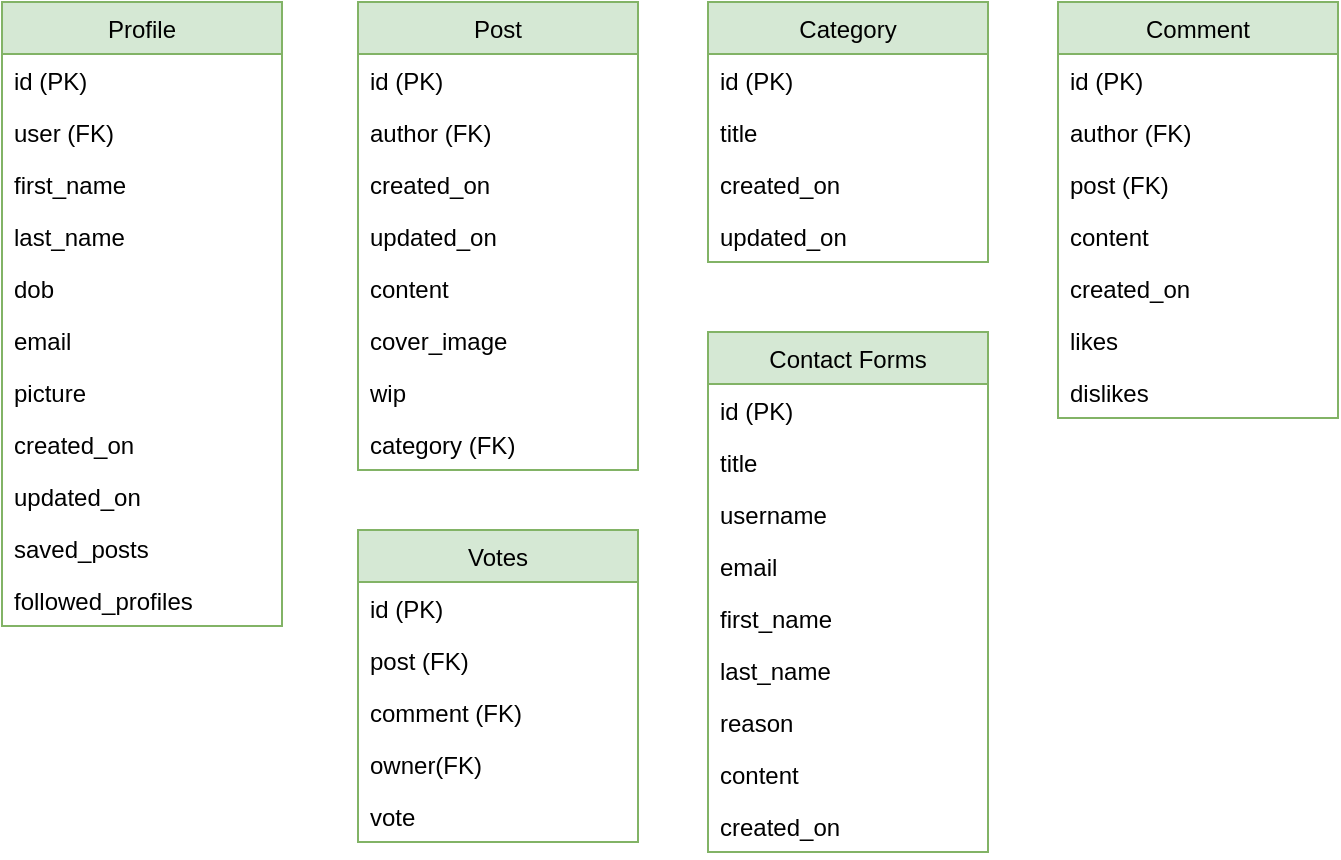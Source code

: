 <mxfile version="20.4.0" type="device"><diagram id="C5RBs43oDa-KdzZeNtuy" name="Page-1"><mxGraphModel dx="1220" dy="1104" grid="0" gridSize="10" guides="1" tooltips="1" connect="1" arrows="1" fold="1" page="1" pageScale="1" pageWidth="827" pageHeight="1169" background="#FFFFFF" math="0" shadow="0"><root><mxCell id="WIyWlLk6GJQsqaUBKTNV-0"/><mxCell id="WIyWlLk6GJQsqaUBKTNV-1" parent="WIyWlLk6GJQsqaUBKTNV-0"/><mxCell id="GiqLuywzvAT617X6qaqu-33" value="Profile" style="swimlane;fontStyle=0;childLayout=stackLayout;horizontal=1;startSize=26;horizontalStack=0;resizeParent=1;resizeParentMax=0;resizeLast=0;collapsible=1;marginBottom=0;labelBackgroundColor=none;fillColor=#d5e8d4;strokeColor=#82b366;" parent="WIyWlLk6GJQsqaUBKTNV-1" vertex="1"><mxGeometry x="99" y="95" width="140" height="312" as="geometry"/></mxCell><mxCell id="GiqLuywzvAT617X6qaqu-34" value="id (PK)" style="text;strokeColor=none;fillColor=none;align=left;verticalAlign=top;spacingLeft=4;spacingRight=4;overflow=hidden;rotatable=0;points=[[0,0.5],[1,0.5]];portConstraint=eastwest;labelBackgroundColor=none;" parent="GiqLuywzvAT617X6qaqu-33" vertex="1"><mxGeometry y="26" width="140" height="26" as="geometry"/></mxCell><mxCell id="GiqLuywzvAT617X6qaqu-50" value="user (FK)" style="text;strokeColor=none;fillColor=none;align=left;verticalAlign=top;spacingLeft=4;spacingRight=4;overflow=hidden;rotatable=0;points=[[0,0.5],[1,0.5]];portConstraint=eastwest;labelBackgroundColor=none;" parent="GiqLuywzvAT617X6qaqu-33" vertex="1"><mxGeometry y="52" width="140" height="26" as="geometry"/></mxCell><mxCell id="GiqLuywzvAT617X6qaqu-44" value="first_name" style="text;strokeColor=none;fillColor=none;align=left;verticalAlign=top;spacingLeft=4;spacingRight=4;overflow=hidden;rotatable=0;points=[[0,0.5],[1,0.5]];portConstraint=eastwest;labelBackgroundColor=none;" parent="GiqLuywzvAT617X6qaqu-33" vertex="1"><mxGeometry y="78" width="140" height="26" as="geometry"/></mxCell><mxCell id="GiqLuywzvAT617X6qaqu-49" value="last_name" style="text;strokeColor=none;fillColor=none;align=left;verticalAlign=top;spacingLeft=4;spacingRight=4;overflow=hidden;rotatable=0;points=[[0,0.5],[1,0.5]];portConstraint=eastwest;labelBackgroundColor=none;" parent="GiqLuywzvAT617X6qaqu-33" vertex="1"><mxGeometry y="104" width="140" height="26" as="geometry"/></mxCell><mxCell id="GiqLuywzvAT617X6qaqu-45" value="dob" style="text;strokeColor=none;fillColor=none;align=left;verticalAlign=top;spacingLeft=4;spacingRight=4;overflow=hidden;rotatable=0;points=[[0,0.5],[1,0.5]];portConstraint=eastwest;labelBackgroundColor=none;" parent="GiqLuywzvAT617X6qaqu-33" vertex="1"><mxGeometry y="130" width="140" height="26" as="geometry"/></mxCell><mxCell id="GiqLuywzvAT617X6qaqu-51" value="email" style="text;strokeColor=none;fillColor=none;align=left;verticalAlign=top;spacingLeft=4;spacingRight=4;overflow=hidden;rotatable=0;points=[[0,0.5],[1,0.5]];portConstraint=eastwest;labelBackgroundColor=none;" parent="GiqLuywzvAT617X6qaqu-33" vertex="1"><mxGeometry y="156" width="140" height="26" as="geometry"/></mxCell><mxCell id="GiqLuywzvAT617X6qaqu-46" value="picture" style="text;strokeColor=none;fillColor=none;align=left;verticalAlign=top;spacingLeft=4;spacingRight=4;overflow=hidden;rotatable=0;points=[[0,0.5],[1,0.5]];portConstraint=eastwest;labelBackgroundColor=none;" parent="GiqLuywzvAT617X6qaqu-33" vertex="1"><mxGeometry y="182" width="140" height="26" as="geometry"/></mxCell><mxCell id="GiqLuywzvAT617X6qaqu-65" value="created_on" style="text;strokeColor=none;fillColor=none;align=left;verticalAlign=top;spacingLeft=4;spacingRight=4;overflow=hidden;rotatable=0;points=[[0,0.5],[1,0.5]];portConstraint=eastwest;labelBackgroundColor=none;" parent="GiqLuywzvAT617X6qaqu-33" vertex="1"><mxGeometry y="208" width="140" height="26" as="geometry"/></mxCell><mxCell id="GiqLuywzvAT617X6qaqu-66" value="updated_on" style="text;strokeColor=none;fillColor=none;align=left;verticalAlign=top;spacingLeft=4;spacingRight=4;overflow=hidden;rotatable=0;points=[[0,0.5],[1,0.5]];portConstraint=eastwest;labelBackgroundColor=none;" parent="GiqLuywzvAT617X6qaqu-33" vertex="1"><mxGeometry y="234" width="140" height="26" as="geometry"/></mxCell><mxCell id="GiqLuywzvAT617X6qaqu-67" value="saved_posts" style="text;strokeColor=none;fillColor=none;align=left;verticalAlign=top;spacingLeft=4;spacingRight=4;overflow=hidden;rotatable=0;points=[[0,0.5],[1,0.5]];portConstraint=eastwest;labelBackgroundColor=none;" parent="GiqLuywzvAT617X6qaqu-33" vertex="1"><mxGeometry y="260" width="140" height="26" as="geometry"/></mxCell><mxCell id="PhGVrZg9ta3cjdjSkcBk-12" value="followed_profiles" style="text;strokeColor=none;fillColor=none;align=left;verticalAlign=top;spacingLeft=4;spacingRight=4;overflow=hidden;rotatable=0;points=[[0,0.5],[1,0.5]];portConstraint=eastwest;labelBackgroundColor=none;" parent="GiqLuywzvAT617X6qaqu-33" vertex="1"><mxGeometry y="286" width="140" height="26" as="geometry"/></mxCell><mxCell id="GiqLuywzvAT617X6qaqu-69" value="Post" style="swimlane;fontStyle=0;childLayout=stackLayout;horizontal=1;startSize=26;horizontalStack=0;resizeParent=1;resizeParentMax=0;resizeLast=0;collapsible=1;marginBottom=0;labelBackgroundColor=none;fillColor=#d5e8d4;strokeColor=#82b366;" parent="WIyWlLk6GJQsqaUBKTNV-1" vertex="1"><mxGeometry x="277" y="95" width="140" height="234" as="geometry"/></mxCell><mxCell id="GiqLuywzvAT617X6qaqu-70" value="id (PK)" style="text;strokeColor=none;fillColor=none;align=left;verticalAlign=top;spacingLeft=4;spacingRight=4;overflow=hidden;rotatable=0;points=[[0,0.5],[1,0.5]];portConstraint=eastwest;labelBackgroundColor=none;" parent="GiqLuywzvAT617X6qaqu-69" vertex="1"><mxGeometry y="26" width="140" height="26" as="geometry"/></mxCell><mxCell id="GiqLuywzvAT617X6qaqu-72" value="author (FK)" style="text;strokeColor=none;fillColor=none;align=left;verticalAlign=top;spacingLeft=4;spacingRight=4;overflow=hidden;rotatable=0;points=[[0,0.5],[1,0.5]];portConstraint=eastwest;labelBackgroundColor=none;" parent="GiqLuywzvAT617X6qaqu-69" vertex="1"><mxGeometry y="52" width="140" height="26" as="geometry"/></mxCell><mxCell id="GiqLuywzvAT617X6qaqu-73" value="created_on" style="text;strokeColor=none;fillColor=none;align=left;verticalAlign=top;spacingLeft=4;spacingRight=4;overflow=hidden;rotatable=0;points=[[0,0.5],[1,0.5]];portConstraint=eastwest;labelBackgroundColor=none;" parent="GiqLuywzvAT617X6qaqu-69" vertex="1"><mxGeometry y="78" width="140" height="26" as="geometry"/></mxCell><mxCell id="GiqLuywzvAT617X6qaqu-74" value="updated_on" style="text;strokeColor=none;fillColor=none;align=left;verticalAlign=top;spacingLeft=4;spacingRight=4;overflow=hidden;rotatable=0;points=[[0,0.5],[1,0.5]];portConstraint=eastwest;labelBackgroundColor=none;" parent="GiqLuywzvAT617X6qaqu-69" vertex="1"><mxGeometry y="104" width="140" height="26" as="geometry"/></mxCell><mxCell id="GiqLuywzvAT617X6qaqu-75" value="content" style="text;strokeColor=none;fillColor=none;align=left;verticalAlign=top;spacingLeft=4;spacingRight=4;overflow=hidden;rotatable=0;points=[[0,0.5],[1,0.5]];portConstraint=eastwest;labelBackgroundColor=none;" parent="GiqLuywzvAT617X6qaqu-69" vertex="1"><mxGeometry y="130" width="140" height="26" as="geometry"/></mxCell><mxCell id="GiqLuywzvAT617X6qaqu-76" value="cover_image" style="text;strokeColor=none;fillColor=none;align=left;verticalAlign=top;spacingLeft=4;spacingRight=4;overflow=hidden;rotatable=0;points=[[0,0.5],[1,0.5]];portConstraint=eastwest;labelBackgroundColor=none;" parent="GiqLuywzvAT617X6qaqu-69" vertex="1"><mxGeometry y="156" width="140" height="26" as="geometry"/></mxCell><mxCell id="GiqLuywzvAT617X6qaqu-77" value="wip" style="text;strokeColor=none;fillColor=none;align=left;verticalAlign=top;spacingLeft=4;spacingRight=4;overflow=hidden;rotatable=0;points=[[0,0.5],[1,0.5]];portConstraint=eastwest;labelBackgroundColor=none;" parent="GiqLuywzvAT617X6qaqu-69" vertex="1"><mxGeometry y="182" width="140" height="26" as="geometry"/></mxCell><mxCell id="PhGVrZg9ta3cjdjSkcBk-10" value="category (FK)" style="text;strokeColor=none;fillColor=none;align=left;verticalAlign=top;spacingLeft=4;spacingRight=4;overflow=hidden;rotatable=0;points=[[0,0.5],[1,0.5]];portConstraint=eastwest;labelBackgroundColor=none;" parent="GiqLuywzvAT617X6qaqu-69" vertex="1"><mxGeometry y="208" width="140" height="26" as="geometry"/></mxCell><mxCell id="GiqLuywzvAT617X6qaqu-81" value="Comment" style="swimlane;fontStyle=0;childLayout=stackLayout;horizontal=1;startSize=26;horizontalStack=0;resizeParent=1;resizeParentMax=0;resizeLast=0;collapsible=1;marginBottom=0;labelBackgroundColor=none;fillColor=#d5e8d4;strokeColor=#82b366;" parent="WIyWlLk6GJQsqaUBKTNV-1" vertex="1"><mxGeometry x="627" y="95" width="140" height="208" as="geometry"/></mxCell><mxCell id="GiqLuywzvAT617X6qaqu-82" value="id (PK)" style="text;strokeColor=none;fillColor=none;align=left;verticalAlign=top;spacingLeft=4;spacingRight=4;overflow=hidden;rotatable=0;points=[[0,0.5],[1,0.5]];portConstraint=eastwest;labelBackgroundColor=none;" parent="GiqLuywzvAT617X6qaqu-81" vertex="1"><mxGeometry y="26" width="140" height="26" as="geometry"/></mxCell><mxCell id="GiqLuywzvAT617X6qaqu-83" value="author (FK)" style="text;strokeColor=none;fillColor=none;align=left;verticalAlign=top;spacingLeft=4;spacingRight=4;overflow=hidden;rotatable=0;points=[[0,0.5],[1,0.5]];portConstraint=eastwest;labelBackgroundColor=none;" parent="GiqLuywzvAT617X6qaqu-81" vertex="1"><mxGeometry y="52" width="140" height="26" as="geometry"/></mxCell><mxCell id="GiqLuywzvAT617X6qaqu-84" value="post (FK)" style="text;strokeColor=none;fillColor=none;align=left;verticalAlign=top;spacingLeft=4;spacingRight=4;overflow=hidden;rotatable=0;points=[[0,0.5],[1,0.5]];portConstraint=eastwest;labelBackgroundColor=none;" parent="GiqLuywzvAT617X6qaqu-81" vertex="1"><mxGeometry y="78" width="140" height="26" as="geometry"/></mxCell><mxCell id="GiqLuywzvAT617X6qaqu-85" value="content" style="text;strokeColor=none;fillColor=none;align=left;verticalAlign=top;spacingLeft=4;spacingRight=4;overflow=hidden;rotatable=0;points=[[0,0.5],[1,0.5]];portConstraint=eastwest;labelBackgroundColor=none;" parent="GiqLuywzvAT617X6qaqu-81" vertex="1"><mxGeometry y="104" width="140" height="26" as="geometry"/></mxCell><mxCell id="GiqLuywzvAT617X6qaqu-86" value="created_on" style="text;strokeColor=none;fillColor=none;align=left;verticalAlign=top;spacingLeft=4;spacingRight=4;overflow=hidden;rotatable=0;points=[[0,0.5],[1,0.5]];portConstraint=eastwest;labelBackgroundColor=none;" parent="GiqLuywzvAT617X6qaqu-81" vertex="1"><mxGeometry y="130" width="140" height="26" as="geometry"/></mxCell><mxCell id="PhGVrZg9ta3cjdjSkcBk-11" value="likes" style="text;strokeColor=none;fillColor=none;align=left;verticalAlign=top;spacingLeft=4;spacingRight=4;overflow=hidden;rotatable=0;points=[[0,0.5],[1,0.5]];portConstraint=eastwest;labelBackgroundColor=none;" parent="GiqLuywzvAT617X6qaqu-81" vertex="1"><mxGeometry y="156" width="140" height="26" as="geometry"/></mxCell><mxCell id="GiqLuywzvAT617X6qaqu-88" value="dislikes" style="text;strokeColor=none;fillColor=none;align=left;verticalAlign=top;spacingLeft=4;spacingRight=4;overflow=hidden;rotatable=0;points=[[0,0.5],[1,0.5]];portConstraint=eastwest;labelBackgroundColor=none;" parent="GiqLuywzvAT617X6qaqu-81" vertex="1"><mxGeometry y="182" width="140" height="26" as="geometry"/></mxCell><mxCell id="PhGVrZg9ta3cjdjSkcBk-0" value="Category" style="swimlane;fontStyle=0;childLayout=stackLayout;horizontal=1;startSize=26;horizontalStack=0;resizeParent=1;resizeParentMax=0;resizeLast=0;collapsible=1;marginBottom=0;labelBackgroundColor=none;fillColor=#d5e8d4;strokeColor=#82b366;" parent="WIyWlLk6GJQsqaUBKTNV-1" vertex="1"><mxGeometry x="452" y="95" width="140" height="130" as="geometry"/></mxCell><mxCell id="PhGVrZg9ta3cjdjSkcBk-1" value="id (PK)" style="text;strokeColor=none;fillColor=none;align=left;verticalAlign=top;spacingLeft=4;spacingRight=4;overflow=hidden;rotatable=0;points=[[0,0.5],[1,0.5]];portConstraint=eastwest;labelBackgroundColor=none;" parent="PhGVrZg9ta3cjdjSkcBk-0" vertex="1"><mxGeometry y="26" width="140" height="26" as="geometry"/></mxCell><mxCell id="PhGVrZg9ta3cjdjSkcBk-8" value="title" style="text;strokeColor=none;fillColor=none;align=left;verticalAlign=top;spacingLeft=4;spacingRight=4;overflow=hidden;rotatable=0;points=[[0,0.5],[1,0.5]];portConstraint=eastwest;labelBackgroundColor=none;" parent="PhGVrZg9ta3cjdjSkcBk-0" vertex="1"><mxGeometry y="52" width="140" height="26" as="geometry"/></mxCell><mxCell id="PhGVrZg9ta3cjdjSkcBk-3" value="created_on" style="text;strokeColor=none;fillColor=none;align=left;verticalAlign=top;spacingLeft=4;spacingRight=4;overflow=hidden;rotatable=0;points=[[0,0.5],[1,0.5]];portConstraint=eastwest;labelBackgroundColor=none;" parent="PhGVrZg9ta3cjdjSkcBk-0" vertex="1"><mxGeometry y="78" width="140" height="26" as="geometry"/></mxCell><mxCell id="PhGVrZg9ta3cjdjSkcBk-4" value="updated_on" style="text;strokeColor=none;fillColor=none;align=left;verticalAlign=top;spacingLeft=4;spacingRight=4;overflow=hidden;rotatable=0;points=[[0,0.5],[1,0.5]];portConstraint=eastwest;labelBackgroundColor=none;" parent="PhGVrZg9ta3cjdjSkcBk-0" vertex="1"><mxGeometry y="104" width="140" height="26" as="geometry"/></mxCell><mxCell id="PhGVrZg9ta3cjdjSkcBk-13" value="Contact Forms" style="swimlane;fontStyle=0;childLayout=stackLayout;horizontal=1;startSize=26;horizontalStack=0;resizeParent=1;resizeParentMax=0;resizeLast=0;collapsible=1;marginBottom=0;labelBackgroundColor=none;fillColor=#d5e8d4;strokeColor=#82b366;" parent="WIyWlLk6GJQsqaUBKTNV-1" vertex="1"><mxGeometry x="452" y="260" width="140" height="260" as="geometry"/></mxCell><mxCell id="PhGVrZg9ta3cjdjSkcBk-14" value="id (PK)" style="text;strokeColor=none;fillColor=none;align=left;verticalAlign=top;spacingLeft=4;spacingRight=4;overflow=hidden;rotatable=0;points=[[0,0.5],[1,0.5]];portConstraint=eastwest;labelBackgroundColor=none;" parent="PhGVrZg9ta3cjdjSkcBk-13" vertex="1"><mxGeometry y="26" width="140" height="26" as="geometry"/></mxCell><mxCell id="PhGVrZg9ta3cjdjSkcBk-18" value="title" style="text;strokeColor=none;fillColor=none;align=left;verticalAlign=top;spacingLeft=4;spacingRight=4;overflow=hidden;rotatable=0;points=[[0,0.5],[1,0.5]];portConstraint=eastwest;labelBackgroundColor=none;" parent="PhGVrZg9ta3cjdjSkcBk-13" vertex="1"><mxGeometry y="52" width="140" height="26" as="geometry"/></mxCell><mxCell id="PhGVrZg9ta3cjdjSkcBk-15" value="username" style="text;strokeColor=none;fillColor=none;align=left;verticalAlign=top;spacingLeft=4;spacingRight=4;overflow=hidden;rotatable=0;points=[[0,0.5],[1,0.5]];portConstraint=eastwest;labelBackgroundColor=none;" parent="PhGVrZg9ta3cjdjSkcBk-13" vertex="1"><mxGeometry y="78" width="140" height="26" as="geometry"/></mxCell><mxCell id="PhGVrZg9ta3cjdjSkcBk-19" value="email" style="text;strokeColor=none;fillColor=none;align=left;verticalAlign=top;spacingLeft=4;spacingRight=4;overflow=hidden;rotatable=0;points=[[0,0.5],[1,0.5]];portConstraint=eastwest;labelBackgroundColor=none;" parent="PhGVrZg9ta3cjdjSkcBk-13" vertex="1"><mxGeometry y="104" width="140" height="26" as="geometry"/></mxCell><mxCell id="PhGVrZg9ta3cjdjSkcBk-20" value="first_name" style="text;strokeColor=none;fillColor=none;align=left;verticalAlign=top;spacingLeft=4;spacingRight=4;overflow=hidden;rotatable=0;points=[[0,0.5],[1,0.5]];portConstraint=eastwest;labelBackgroundColor=none;" parent="PhGVrZg9ta3cjdjSkcBk-13" vertex="1"><mxGeometry y="130" width="140" height="26" as="geometry"/></mxCell><mxCell id="PhGVrZg9ta3cjdjSkcBk-21" value="last_name" style="text;strokeColor=none;fillColor=none;align=left;verticalAlign=top;spacingLeft=4;spacingRight=4;overflow=hidden;rotatable=0;points=[[0,0.5],[1,0.5]];portConstraint=eastwest;labelBackgroundColor=none;" parent="PhGVrZg9ta3cjdjSkcBk-13" vertex="1"><mxGeometry y="156" width="140" height="26" as="geometry"/></mxCell><mxCell id="PhGVrZg9ta3cjdjSkcBk-22" value="reason" style="text;strokeColor=none;fillColor=none;align=left;verticalAlign=top;spacingLeft=4;spacingRight=4;overflow=hidden;rotatable=0;points=[[0,0.5],[1,0.5]];portConstraint=eastwest;labelBackgroundColor=none;" parent="PhGVrZg9ta3cjdjSkcBk-13" vertex="1"><mxGeometry y="182" width="140" height="26" as="geometry"/></mxCell><mxCell id="PhGVrZg9ta3cjdjSkcBk-23" value="content" style="text;strokeColor=none;fillColor=none;align=left;verticalAlign=top;spacingLeft=4;spacingRight=4;overflow=hidden;rotatable=0;points=[[0,0.5],[1,0.5]];portConstraint=eastwest;labelBackgroundColor=none;" parent="PhGVrZg9ta3cjdjSkcBk-13" vertex="1"><mxGeometry y="208" width="140" height="26" as="geometry"/></mxCell><mxCell id="PhGVrZg9ta3cjdjSkcBk-16" value="created_on" style="text;strokeColor=none;fillColor=none;align=left;verticalAlign=top;spacingLeft=4;spacingRight=4;overflow=hidden;rotatable=0;points=[[0,0.5],[1,0.5]];portConstraint=eastwest;labelBackgroundColor=none;" parent="PhGVrZg9ta3cjdjSkcBk-13" vertex="1"><mxGeometry y="234" width="140" height="26" as="geometry"/></mxCell><mxCell id="8CTudcWOJ0AUwI9pFu7N-0" value="Votes" style="swimlane;fontStyle=0;childLayout=stackLayout;horizontal=1;startSize=26;horizontalStack=0;resizeParent=1;resizeParentMax=0;resizeLast=0;collapsible=1;marginBottom=0;labelBackgroundColor=none;fillColor=#d5e8d4;strokeColor=#82b366;" vertex="1" parent="WIyWlLk6GJQsqaUBKTNV-1"><mxGeometry x="277" y="359" width="140" height="156" as="geometry"/></mxCell><mxCell id="8CTudcWOJ0AUwI9pFu7N-1" value="id (PK)" style="text;strokeColor=none;fillColor=none;align=left;verticalAlign=top;spacingLeft=4;spacingRight=4;overflow=hidden;rotatable=0;points=[[0,0.5],[1,0.5]];portConstraint=eastwest;labelBackgroundColor=none;" vertex="1" parent="8CTudcWOJ0AUwI9pFu7N-0"><mxGeometry y="26" width="140" height="26" as="geometry"/></mxCell><mxCell id="8CTudcWOJ0AUwI9pFu7N-10" value="post (FK)" style="text;strokeColor=none;fillColor=none;align=left;verticalAlign=top;spacingLeft=4;spacingRight=4;overflow=hidden;rotatable=0;points=[[0,0.5],[1,0.5]];portConstraint=eastwest;labelBackgroundColor=none;" vertex="1" parent="8CTudcWOJ0AUwI9pFu7N-0"><mxGeometry y="52" width="140" height="26" as="geometry"/></mxCell><mxCell id="8CTudcWOJ0AUwI9pFu7N-11" value="comment (FK)" style="text;strokeColor=none;fillColor=none;align=left;verticalAlign=top;spacingLeft=4;spacingRight=4;overflow=hidden;rotatable=0;points=[[0,0.5],[1,0.5]];portConstraint=eastwest;labelBackgroundColor=none;" vertex="1" parent="8CTudcWOJ0AUwI9pFu7N-0"><mxGeometry y="78" width="140" height="26" as="geometry"/></mxCell><mxCell id="8CTudcWOJ0AUwI9pFu7N-12" value="owner(FK)" style="text;strokeColor=none;fillColor=none;align=left;verticalAlign=top;spacingLeft=4;spacingRight=4;overflow=hidden;rotatable=0;points=[[0,0.5],[1,0.5]];portConstraint=eastwest;labelBackgroundColor=none;" vertex="1" parent="8CTudcWOJ0AUwI9pFu7N-0"><mxGeometry y="104" width="140" height="26" as="geometry"/></mxCell><mxCell id="8CTudcWOJ0AUwI9pFu7N-13" value="vote" style="text;strokeColor=none;fillColor=none;align=left;verticalAlign=top;spacingLeft=4;spacingRight=4;overflow=hidden;rotatable=0;points=[[0,0.5],[1,0.5]];portConstraint=eastwest;labelBackgroundColor=none;" vertex="1" parent="8CTudcWOJ0AUwI9pFu7N-0"><mxGeometry y="130" width="140" height="26" as="geometry"/></mxCell></root></mxGraphModel></diagram></mxfile>